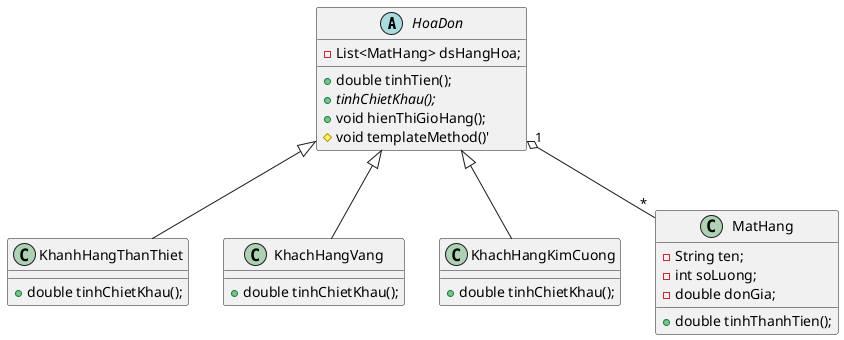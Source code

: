 @startuml
'https://plantuml.com/class-diagram

abstract class HoaDon {
    - List<MatHang> dsHangHoa;
    + double tinhTien();
    + {abstract} tinhChietKhau();
    + void hienThiGioHang();
    # void templateMethod()'
}

class KhanhHangThanThiet extends HoaDon {
    + double tinhChietKhau();
}

class KhachHangVang extends HoaDon {
    + double tinhChietKhau();
}

class KhachHangKimCuong extends HoaDon {
    + double tinhChietKhau();
}

class MatHang {
    - String ten;
    - int soLuong;
    - double donGia;
    + double tinhThanhTien();
}

HoaDon "1" o-- "*" MatHang
@enduml